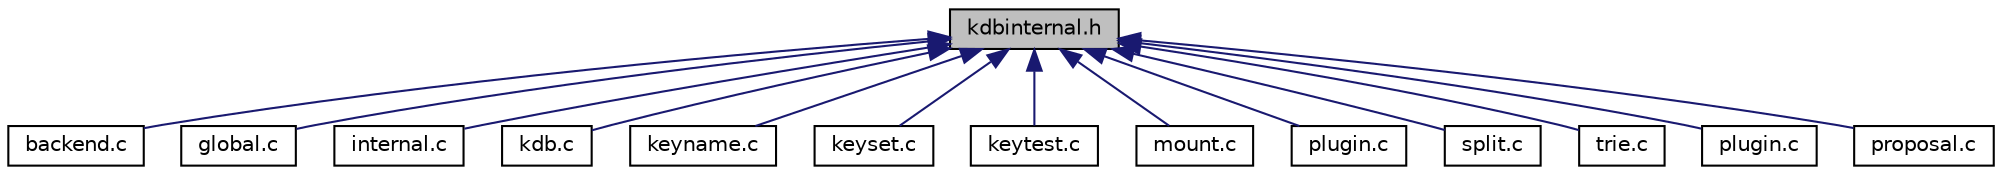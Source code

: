 digraph "kdbinternal.h"
{
 // LATEX_PDF_SIZE
  edge [fontname="Helvetica",fontsize="10",labelfontname="Helvetica",labelfontsize="10"];
  node [fontname="Helvetica",fontsize="10",shape=record];
  Node27 [label="kdbinternal.h",height=0.2,width=0.4,color="black", fillcolor="grey75", style="filled", fontcolor="black",tooltip="Includes most internal header files."];
  Node27 -> Node28 [dir="back",color="midnightblue",fontsize="10",style="solid",fontname="Helvetica"];
  Node28 [label="backend.c",height=0.2,width=0.4,color="black", fillcolor="white", style="filled",URL="$backend_8c.html",tooltip="Everything related to a backend."];
  Node27 -> Node29 [dir="back",color="midnightblue",fontsize="10",style="solid",fontname="Helvetica"];
  Node29 [label="global.c",height=0.2,width=0.4,color="black", fillcolor="white", style="filled",URL="$global_8c.html",tooltip="Helpers for global plugins."];
  Node27 -> Node30 [dir="back",color="midnightblue",fontsize="10",style="solid",fontname="Helvetica"];
  Node30 [label="internal.c",height=0.2,width=0.4,color="black", fillcolor="white", style="filled",URL="$internal_8c.html",tooltip="Internal methods for Elektra."];
  Node27 -> Node31 [dir="back",color="midnightblue",fontsize="10",style="solid",fontname="Helvetica"];
  Node31 [label="kdb.c",height=0.2,width=0.4,color="black", fillcolor="white", style="filled",URL="$kdb_8c.html",tooltip="Low level functions for access the Key Database."];
  Node27 -> Node32 [dir="back",color="midnightblue",fontsize="10",style="solid",fontname="Helvetica"];
  Node32 [label="keyname.c",height=0.2,width=0.4,color="black", fillcolor="white", style="filled",URL="$elektra_2keyname_8c.html",tooltip="Methods for Key name manipulation."];
  Node27 -> Node33 [dir="back",color="midnightblue",fontsize="10",style="solid",fontname="Helvetica"];
  Node33 [label="keyset.c",height=0.2,width=0.4,color="black", fillcolor="white", style="filled",URL="$keyset_8c.html",tooltip="Methods for key sets."];
  Node27 -> Node34 [dir="back",color="midnightblue",fontsize="10",style="solid",fontname="Helvetica"];
  Node34 [label="keytest.c",height=0.2,width=0.4,color="black", fillcolor="white", style="filled",URL="$keytest_8c.html",tooltip="Methods for making tests."];
  Node27 -> Node35 [dir="back",color="midnightblue",fontsize="10",style="solid",fontname="Helvetica"];
  Node35 [label="mount.c",height=0.2,width=0.4,color="black", fillcolor="white", style="filled",URL="$mount_8c.html",tooltip="Internals of mount functionality."];
  Node27 -> Node36 [dir="back",color="midnightblue",fontsize="10",style="solid",fontname="Helvetica"];
  Node36 [label="plugin.c",height=0.2,width=0.4,color="black", fillcolor="white", style="filled",URL="$elektra_2plugin_8c.html",tooltip="Interna of plugin functionality."];
  Node27 -> Node37 [dir="back",color="midnightblue",fontsize="10",style="solid",fontname="Helvetica"];
  Node37 [label="split.c",height=0.2,width=0.4,color="black", fillcolor="white", style="filled",URL="$split_8c.html",tooltip="Interna of splitting functionality."];
  Node27 -> Node38 [dir="back",color="midnightblue",fontsize="10",style="solid",fontname="Helvetica"];
  Node38 [label="trie.c",height=0.2,width=0.4,color="black", fillcolor="white", style="filled",URL="$trie_8c.html",tooltip="Interna of trie functionality."];
  Node27 -> Node39 [dir="back",color="midnightblue",fontsize="10",style="solid",fontname="Helvetica"];
  Node39 [label="plugin.c",height=0.2,width=0.4,color="black", fillcolor="white", style="filled",URL="$plugin_2plugin_8c.html",tooltip="Access plugin handle."];
  Node27 -> Node40 [dir="back",color="midnightblue",fontsize="10",style="solid",fontname="Helvetica"];
  Node40 [label="proposal.c",height=0.2,width=0.4,color="black", fillcolor="white", style="filled",URL="$proposal_2proposal_8c.html",tooltip="Implementation of proposed API enhancements."];
}

